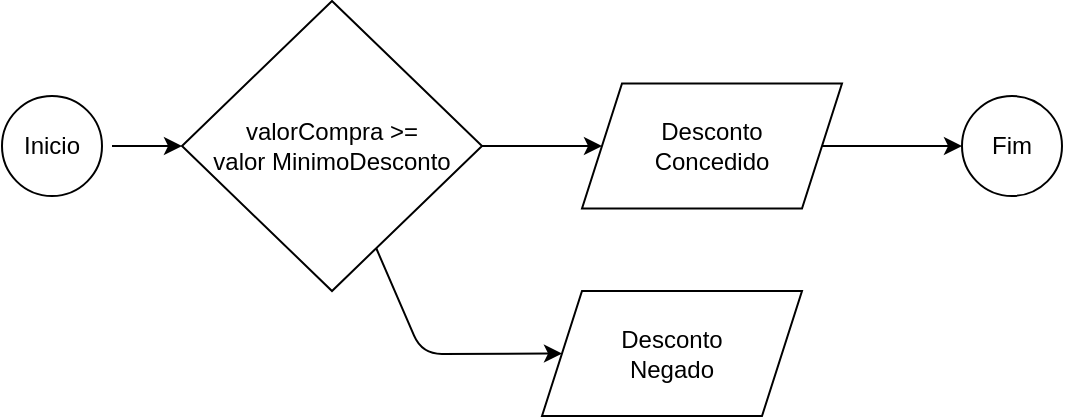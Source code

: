 <mxfile>
    <diagram id="1xzfmg712PZ1XV-gzqf9" name="Page-1">
        <mxGraphModel dx="617" dy="779" grid="1" gridSize="10" guides="1" tooltips="1" connect="1" arrows="1" fold="1" page="1" pageScale="1" pageWidth="850" pageHeight="1100" math="0" shadow="0">
            <root>
                <mxCell id="0"/>
                <mxCell id="1" parent="0"/>
                <mxCell id="2" value="Inicio" style="ellipse;whiteSpace=wrap;html=1;aspect=fixed;" vertex="1" parent="1">
                    <mxGeometry x="20" y="240" width="50" height="50" as="geometry"/>
                </mxCell>
                <mxCell id="3" value="Fim" style="ellipse;whiteSpace=wrap;html=1;aspect=fixed;" vertex="1" parent="1">
                    <mxGeometry x="500" y="240" width="50" height="50" as="geometry"/>
                </mxCell>
                <mxCell id="12" style="edgeStyle=none;html=1;" edge="1" parent="1" source="6" target="7">
                    <mxGeometry relative="1" as="geometry"/>
                </mxCell>
                <mxCell id="15" style="edgeStyle=none;html=1;entryX=0;entryY=0.5;entryDx=0;entryDy=0;" edge="1" parent="1" source="6" target="14">
                    <mxGeometry relative="1" as="geometry">
                        <Array as="points">
                            <mxPoint x="230" y="369"/>
                        </Array>
                    </mxGeometry>
                </mxCell>
                <mxCell id="6" value="valorCompra &amp;gt;=&lt;div&gt;valor MinimoDesconto&lt;/div&gt;" style="rhombus;whiteSpace=wrap;html=1;" vertex="1" parent="1">
                    <mxGeometry x="110" y="192.5" width="150" height="145" as="geometry"/>
                </mxCell>
                <mxCell id="13" style="edgeStyle=none;html=1;" edge="1" parent="1" source="7">
                    <mxGeometry relative="1" as="geometry">
                        <mxPoint x="500" y="265" as="targetPoint"/>
                    </mxGeometry>
                </mxCell>
                <mxCell id="7" value="Desconto&lt;div&gt;Concedido&lt;/div&gt;" style="shape=parallelogram;perimeter=parallelogramPerimeter;whiteSpace=wrap;html=1;fixedSize=1;" vertex="1" parent="1">
                    <mxGeometry x="310" y="233.75" width="130" height="62.5" as="geometry"/>
                </mxCell>
                <mxCell id="11" value="" style="endArrow=classic;html=1;exitX=1;exitY=0.5;exitDx=0;exitDy=0;entryX=0;entryY=0.5;entryDx=0;entryDy=0;" edge="1" parent="1" target="6">
                    <mxGeometry width="50" height="50" relative="1" as="geometry">
                        <mxPoint x="75" y="265" as="sourcePoint"/>
                        <mxPoint x="340" y="370" as="targetPoint"/>
                    </mxGeometry>
                </mxCell>
                <mxCell id="14" value="Desconto&lt;div&gt;Negado&lt;/div&gt;" style="shape=parallelogram;perimeter=parallelogramPerimeter;whiteSpace=wrap;html=1;fixedSize=1;" vertex="1" parent="1">
                    <mxGeometry x="290" y="337.5" width="130" height="62.5" as="geometry"/>
                </mxCell>
            </root>
        </mxGraphModel>
    </diagram>
</mxfile>